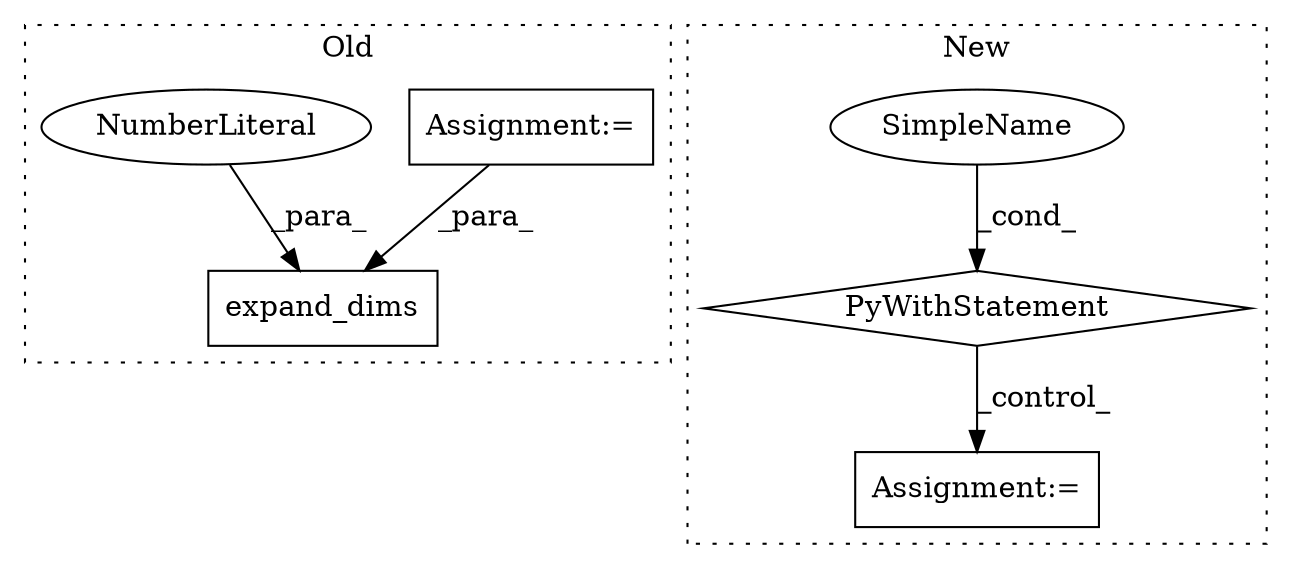digraph G {
subgraph cluster0 {
1 [label="expand_dims" a="32" s="1654,1674" l="12,1" shape="box"];
3 [label="Assignment:=" a="7" s="1594" l="1" shape="box"];
4 [label="NumberLiteral" a="34" s="1673" l="1" shape="ellipse"];
label = "Old";
style="dotted";
}
subgraph cluster1 {
2 [label="PyWithStatement" a="104" s="1951,1989" l="10,2" shape="diamond"];
5 [label="Assignment:=" a="7" s="2340" l="1" shape="box"];
6 [label="SimpleName" a="42" s="" l="" shape="ellipse"];
label = "New";
style="dotted";
}
2 -> 5 [label="_control_"];
3 -> 1 [label="_para_"];
4 -> 1 [label="_para_"];
6 -> 2 [label="_cond_"];
}
